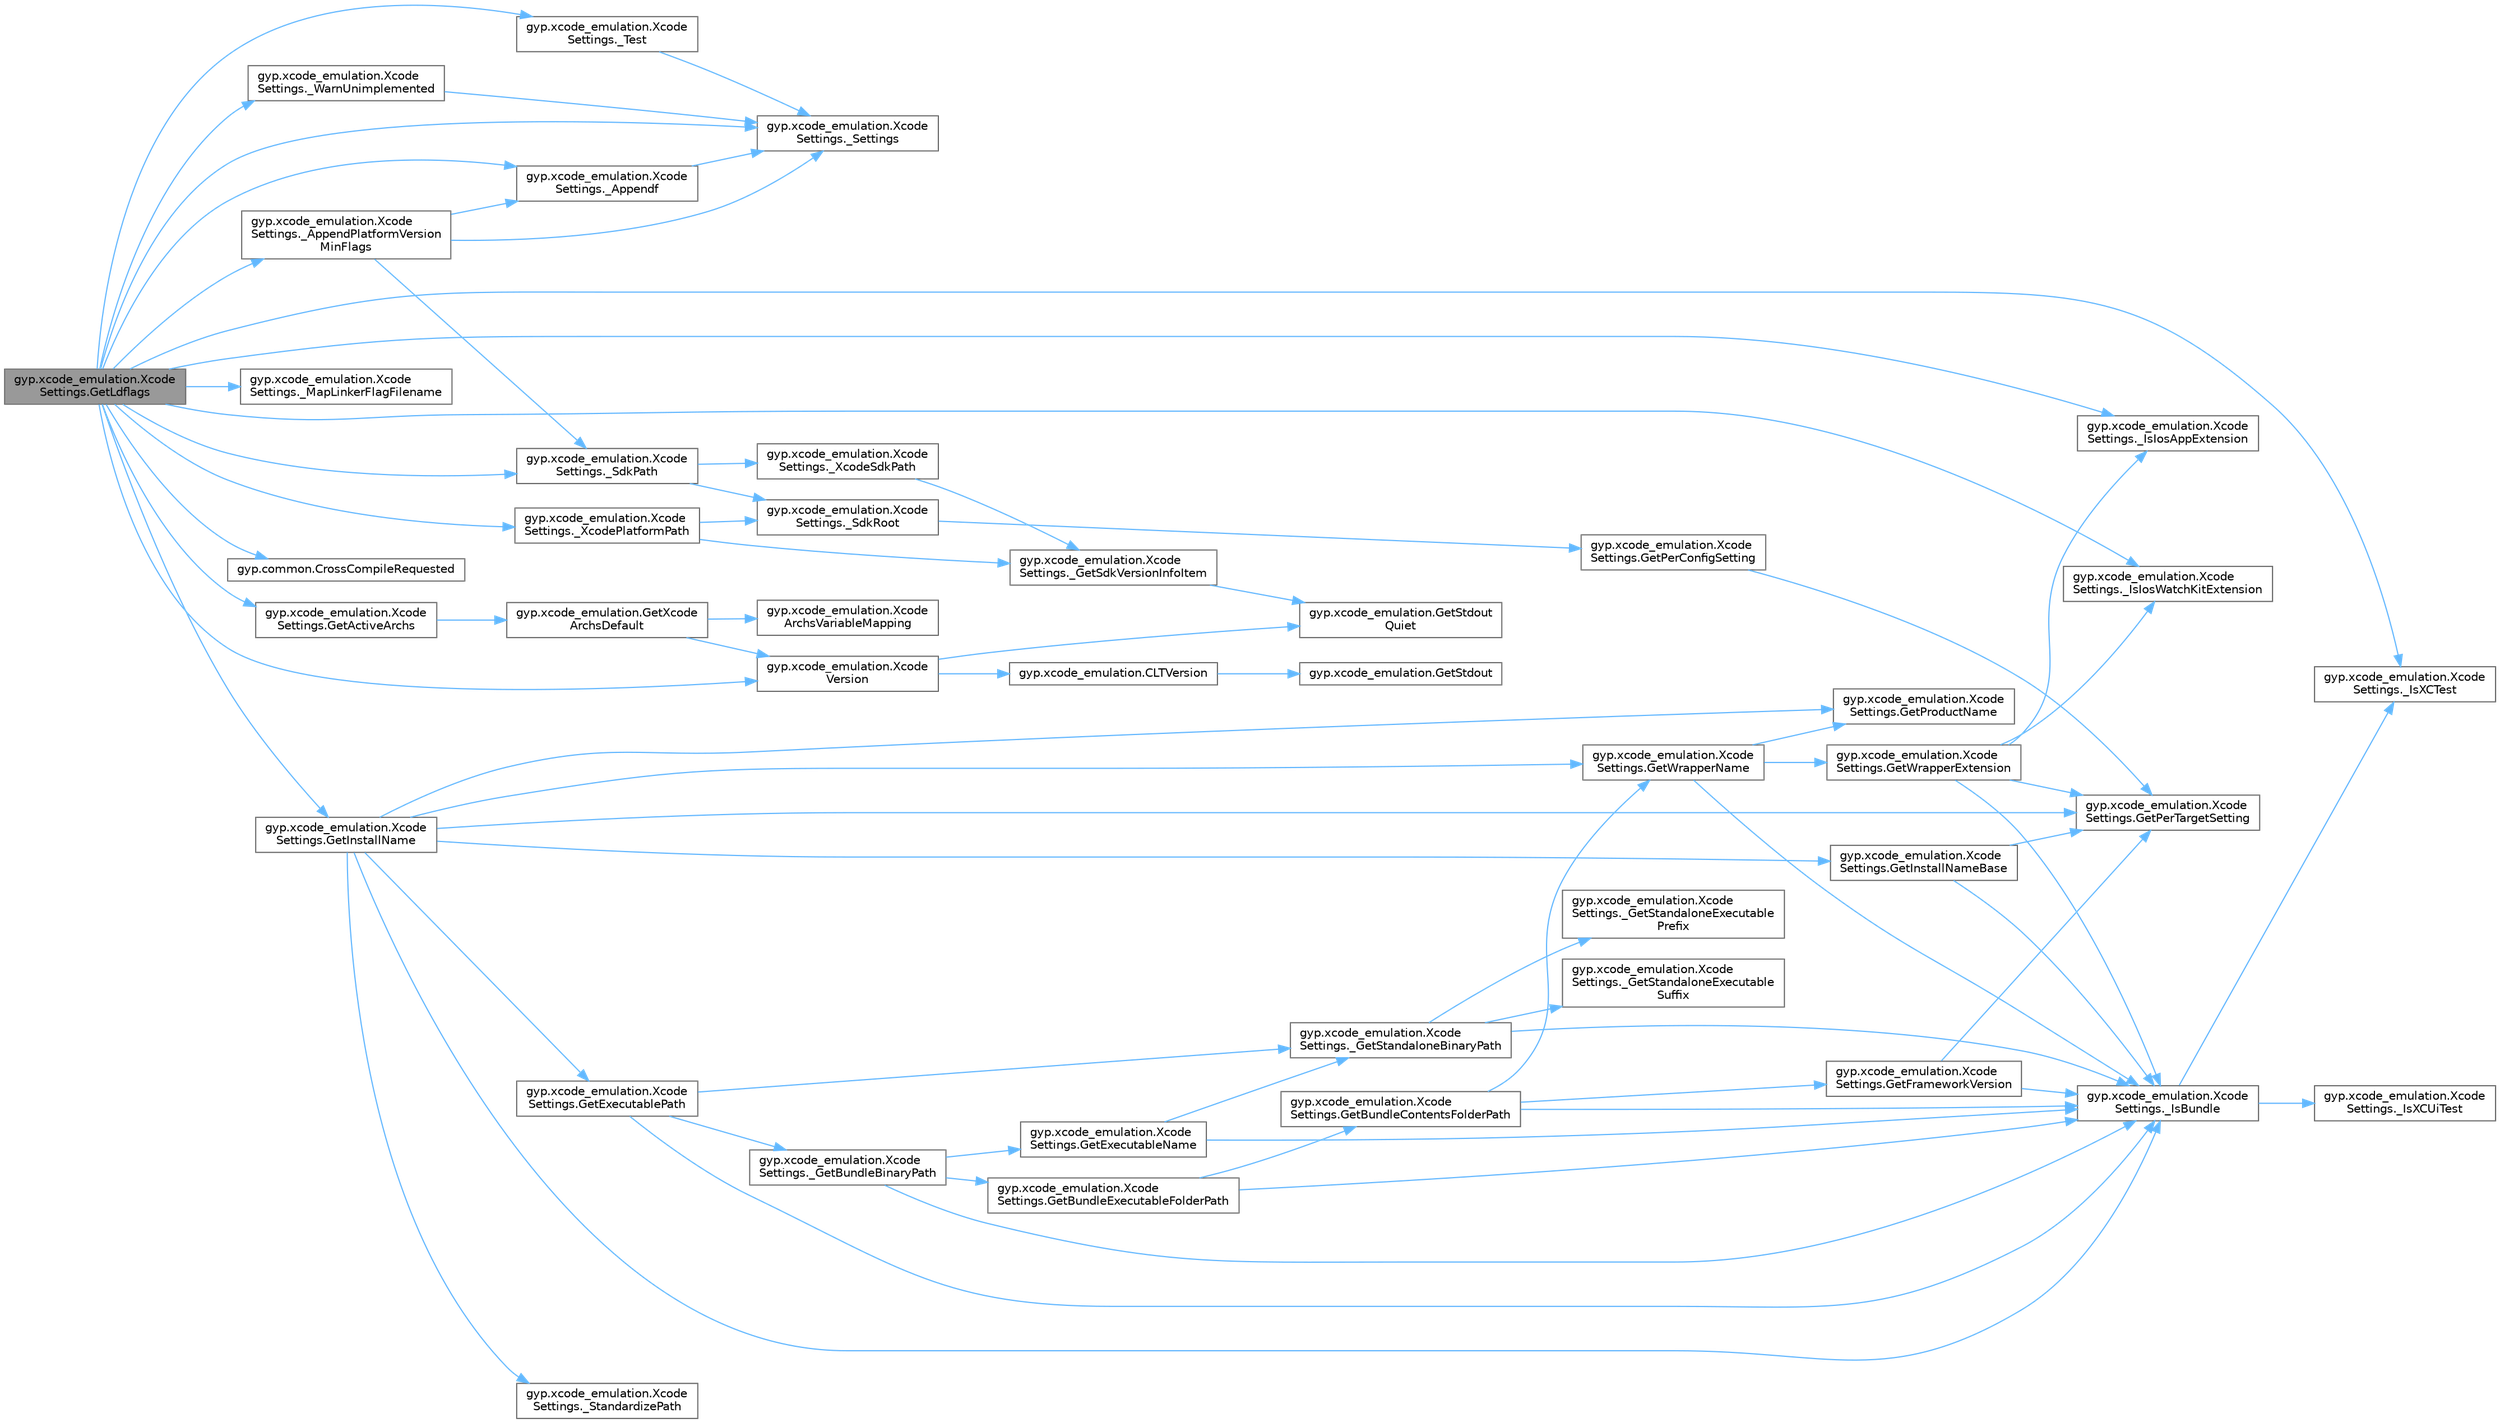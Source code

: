 digraph "gyp.xcode_emulation.XcodeSettings.GetLdflags"
{
 // LATEX_PDF_SIZE
  bgcolor="transparent";
  edge [fontname=Helvetica,fontsize=10,labelfontname=Helvetica,labelfontsize=10];
  node [fontname=Helvetica,fontsize=10,shape=box,height=0.2,width=0.4];
  rankdir="LR";
  Node1 [id="Node000001",label="gyp.xcode_emulation.Xcode\lSettings.GetLdflags",height=0.2,width=0.4,color="gray40", fillcolor="grey60", style="filled", fontcolor="black",tooltip=" "];
  Node1 -> Node2 [id="edge143_Node000001_Node000002",color="steelblue1",style="solid",tooltip=" "];
  Node2 [id="Node000002",label="gyp.xcode_emulation.Xcode\lSettings._Appendf",height=0.2,width=0.4,color="grey40", fillcolor="white", style="filled",URL="$classgyp_1_1xcode__emulation_1_1_xcode_settings.html#a7eb617995f305ce2d7999625ca768d1a",tooltip=" "];
  Node2 -> Node3 [id="edge144_Node000002_Node000003",color="steelblue1",style="solid",tooltip=" "];
  Node3 [id="Node000003",label="gyp.xcode_emulation.Xcode\lSettings._Settings",height=0.2,width=0.4,color="grey40", fillcolor="white", style="filled",URL="$classgyp_1_1xcode__emulation_1_1_xcode_settings.html#a8b8132e0908812d4b9816391b3e53de4",tooltip=" "];
  Node1 -> Node4 [id="edge145_Node000001_Node000004",color="steelblue1",style="solid",tooltip=" "];
  Node4 [id="Node000004",label="gyp.xcode_emulation.Xcode\lSettings._AppendPlatformVersion\lMinFlags",height=0.2,width=0.4,color="grey40", fillcolor="white", style="filled",URL="$classgyp_1_1xcode__emulation_1_1_xcode_settings.html#ac4e37b74e60602b9ad4a766c2ba41be7",tooltip=" "];
  Node4 -> Node2 [id="edge146_Node000004_Node000002",color="steelblue1",style="solid",tooltip=" "];
  Node4 -> Node5 [id="edge147_Node000004_Node000005",color="steelblue1",style="solid",tooltip=" "];
  Node5 [id="Node000005",label="gyp.xcode_emulation.Xcode\lSettings._SdkPath",height=0.2,width=0.4,color="grey40", fillcolor="white", style="filled",URL="$classgyp_1_1xcode__emulation_1_1_xcode_settings.html#aa8e2e5c88abf702c2236dd68f6dac9b2",tooltip=" "];
  Node5 -> Node6 [id="edge148_Node000005_Node000006",color="steelblue1",style="solid",tooltip=" "];
  Node6 [id="Node000006",label="gyp.xcode_emulation.Xcode\lSettings._SdkRoot",height=0.2,width=0.4,color="grey40", fillcolor="white", style="filled",URL="$classgyp_1_1xcode__emulation_1_1_xcode_settings.html#ab8b7473c401d5edbb8584c9697fb01bd",tooltip=" "];
  Node6 -> Node7 [id="edge149_Node000006_Node000007",color="steelblue1",style="solid",tooltip=" "];
  Node7 [id="Node000007",label="gyp.xcode_emulation.Xcode\lSettings.GetPerConfigSetting",height=0.2,width=0.4,color="grey40", fillcolor="white", style="filled",URL="$classgyp_1_1xcode__emulation_1_1_xcode_settings.html#ad57e17383dfeeb7572d2f63ae3edb212",tooltip=" "];
  Node7 -> Node8 [id="edge150_Node000007_Node000008",color="steelblue1",style="solid",tooltip=" "];
  Node8 [id="Node000008",label="gyp.xcode_emulation.Xcode\lSettings.GetPerTargetSetting",height=0.2,width=0.4,color="grey40", fillcolor="white", style="filled",URL="$classgyp_1_1xcode__emulation_1_1_xcode_settings.html#a85f77972826a242545ba3f7645719c7c",tooltip=" "];
  Node5 -> Node9 [id="edge151_Node000005_Node000009",color="steelblue1",style="solid",tooltip=" "];
  Node9 [id="Node000009",label="gyp.xcode_emulation.Xcode\lSettings._XcodeSdkPath",height=0.2,width=0.4,color="grey40", fillcolor="white", style="filled",URL="$classgyp_1_1xcode__emulation_1_1_xcode_settings.html#a4db9c4d2eebc6aab888895231392bc36",tooltip=" "];
  Node9 -> Node10 [id="edge152_Node000009_Node000010",color="steelblue1",style="solid",tooltip=" "];
  Node10 [id="Node000010",label="gyp.xcode_emulation.Xcode\lSettings._GetSdkVersionInfoItem",height=0.2,width=0.4,color="grey40", fillcolor="white", style="filled",URL="$classgyp_1_1xcode__emulation_1_1_xcode_settings.html#aa6b31026c1d9e18d56cb494926e958fd",tooltip=" "];
  Node10 -> Node11 [id="edge153_Node000010_Node000011",color="steelblue1",style="solid",tooltip=" "];
  Node11 [id="Node000011",label="gyp.xcode_emulation.GetStdout\lQuiet",height=0.2,width=0.4,color="grey40", fillcolor="white", style="filled",URL="$namespacegyp_1_1xcode__emulation.html#a5b8393af614b0e40a6da0f9329f03957",tooltip=" "];
  Node4 -> Node3 [id="edge154_Node000004_Node000003",color="steelblue1",style="solid",tooltip=" "];
  Node1 -> Node12 [id="edge155_Node000001_Node000012",color="steelblue1",style="solid",tooltip=" "];
  Node12 [id="Node000012",label="gyp.xcode_emulation.Xcode\lSettings._IsIosAppExtension",height=0.2,width=0.4,color="grey40", fillcolor="white", style="filled",URL="$classgyp_1_1xcode__emulation_1_1_xcode_settings.html#a450dd9d328e2824e6568ebb22f6805eb",tooltip=" "];
  Node1 -> Node13 [id="edge156_Node000001_Node000013",color="steelblue1",style="solid",tooltip=" "];
  Node13 [id="Node000013",label="gyp.xcode_emulation.Xcode\lSettings._IsIosWatchKitExtension",height=0.2,width=0.4,color="grey40", fillcolor="white", style="filled",URL="$classgyp_1_1xcode__emulation_1_1_xcode_settings.html#a0039ba5211cf6e469bee1d19677c532e",tooltip=" "];
  Node1 -> Node14 [id="edge157_Node000001_Node000014",color="steelblue1",style="solid",tooltip=" "];
  Node14 [id="Node000014",label="gyp.xcode_emulation.Xcode\lSettings._IsXCTest",height=0.2,width=0.4,color="grey40", fillcolor="white", style="filled",URL="$classgyp_1_1xcode__emulation_1_1_xcode_settings.html#a0a569be0f973c77de5b2d171762deb04",tooltip=" "];
  Node1 -> Node15 [id="edge158_Node000001_Node000015",color="steelblue1",style="solid",tooltip=" "];
  Node15 [id="Node000015",label="gyp.xcode_emulation.Xcode\lSettings._MapLinkerFlagFilename",height=0.2,width=0.4,color="grey40", fillcolor="white", style="filled",URL="$classgyp_1_1xcode__emulation_1_1_xcode_settings.html#aecc6489b2504f1e0288d1a4092332ab2",tooltip=" "];
  Node1 -> Node5 [id="edge159_Node000001_Node000005",color="steelblue1",style="solid",tooltip=" "];
  Node1 -> Node3 [id="edge160_Node000001_Node000003",color="steelblue1",style="solid",tooltip=" "];
  Node1 -> Node16 [id="edge161_Node000001_Node000016",color="steelblue1",style="solid",tooltip=" "];
  Node16 [id="Node000016",label="gyp.xcode_emulation.Xcode\lSettings._Test",height=0.2,width=0.4,color="grey40", fillcolor="white", style="filled",URL="$classgyp_1_1xcode__emulation_1_1_xcode_settings.html#a177d587ff4515de624dc006a68087457",tooltip=" "];
  Node16 -> Node3 [id="edge162_Node000016_Node000003",color="steelblue1",style="solid",tooltip=" "];
  Node1 -> Node17 [id="edge163_Node000001_Node000017",color="steelblue1",style="solid",tooltip=" "];
  Node17 [id="Node000017",label="gyp.xcode_emulation.Xcode\lSettings._WarnUnimplemented",height=0.2,width=0.4,color="grey40", fillcolor="white", style="filled",URL="$classgyp_1_1xcode__emulation_1_1_xcode_settings.html#ae4b77bcbd92b8a05cde00520d40d0709",tooltip=" "];
  Node17 -> Node3 [id="edge164_Node000017_Node000003",color="steelblue1",style="solid",tooltip=" "];
  Node1 -> Node18 [id="edge165_Node000001_Node000018",color="steelblue1",style="solid",tooltip=" "];
  Node18 [id="Node000018",label="gyp.xcode_emulation.Xcode\lSettings._XcodePlatformPath",height=0.2,width=0.4,color="grey40", fillcolor="white", style="filled",URL="$classgyp_1_1xcode__emulation_1_1_xcode_settings.html#ac91f65578b55708a6adb0e52edf2698e",tooltip=" "];
  Node18 -> Node10 [id="edge166_Node000018_Node000010",color="steelblue1",style="solid",tooltip=" "];
  Node18 -> Node6 [id="edge167_Node000018_Node000006",color="steelblue1",style="solid",tooltip=" "];
  Node1 -> Node19 [id="edge168_Node000001_Node000019",color="steelblue1",style="solid",tooltip=" "];
  Node19 [id="Node000019",label="gyp.common.CrossCompileRequested",height=0.2,width=0.4,color="grey40", fillcolor="white", style="filled",URL="$namespacegyp_1_1common.html#a640222462da2ef3272c47d05459eb35e",tooltip=" "];
  Node1 -> Node20 [id="edge169_Node000001_Node000020",color="steelblue1",style="solid",tooltip=" "];
  Node20 [id="Node000020",label="gyp.xcode_emulation.Xcode\lSettings.GetActiveArchs",height=0.2,width=0.4,color="grey40", fillcolor="white", style="filled",URL="$classgyp_1_1xcode__emulation_1_1_xcode_settings.html#ac9dcdf1457bdcee7057f5b40459323b1",tooltip=" "];
  Node20 -> Node21 [id="edge170_Node000020_Node000021",color="steelblue1",style="solid",tooltip=" "];
  Node21 [id="Node000021",label="gyp.xcode_emulation.GetXcode\lArchsDefault",height=0.2,width=0.4,color="grey40", fillcolor="white", style="filled",URL="$namespacegyp_1_1xcode__emulation.html#a7aaa8ba8c7b972eff1e2b83b5f9cdfb4",tooltip=" "];
  Node21 -> Node22 [id="edge171_Node000021_Node000022",color="steelblue1",style="solid",tooltip=" "];
  Node22 [id="Node000022",label="gyp.xcode_emulation.Xcode\lArchsVariableMapping",height=0.2,width=0.4,color="grey40", fillcolor="white", style="filled",URL="$namespacegyp_1_1xcode__emulation.html#ac7137ac7e1fc35b7033f1699a218464e",tooltip=" "];
  Node21 -> Node23 [id="edge172_Node000021_Node000023",color="steelblue1",style="solid",tooltip=" "];
  Node23 [id="Node000023",label="gyp.xcode_emulation.Xcode\lVersion",height=0.2,width=0.4,color="grey40", fillcolor="white", style="filled",URL="$namespacegyp_1_1xcode__emulation.html#a1a72502b1aac015a0a76ecc2af66b973",tooltip=" "];
  Node23 -> Node24 [id="edge173_Node000023_Node000024",color="steelblue1",style="solid",tooltip=" "];
  Node24 [id="Node000024",label="gyp.xcode_emulation.CLTVersion",height=0.2,width=0.4,color="grey40", fillcolor="white", style="filled",URL="$namespacegyp_1_1xcode__emulation.html#a6181e86c098369dc23a157dcfd23853b",tooltip=" "];
  Node24 -> Node25 [id="edge174_Node000024_Node000025",color="steelblue1",style="solid",tooltip=" "];
  Node25 [id="Node000025",label="gyp.xcode_emulation.GetStdout",height=0.2,width=0.4,color="grey40", fillcolor="white", style="filled",URL="$namespacegyp_1_1xcode__emulation.html#aabad68c9d4c7da2ff4321c00e587657d",tooltip=" "];
  Node23 -> Node11 [id="edge175_Node000023_Node000011",color="steelblue1",style="solid",tooltip=" "];
  Node1 -> Node26 [id="edge176_Node000001_Node000026",color="steelblue1",style="solid",tooltip=" "];
  Node26 [id="Node000026",label="gyp.xcode_emulation.Xcode\lSettings.GetInstallName",height=0.2,width=0.4,color="grey40", fillcolor="white", style="filled",URL="$classgyp_1_1xcode__emulation_1_1_xcode_settings.html#aeedc331afbe04737c26ddd2c48dbffdf",tooltip=" "];
  Node26 -> Node27 [id="edge177_Node000026_Node000027",color="steelblue1",style="solid",tooltip=" "];
  Node27 [id="Node000027",label="gyp.xcode_emulation.Xcode\lSettings._IsBundle",height=0.2,width=0.4,color="grey40", fillcolor="white", style="filled",URL="$classgyp_1_1xcode__emulation_1_1_xcode_settings.html#ace3d43d99d3685687b42255850e78259",tooltip=" "];
  Node27 -> Node14 [id="edge178_Node000027_Node000014",color="steelblue1",style="solid",tooltip=" "];
  Node27 -> Node28 [id="edge179_Node000027_Node000028",color="steelblue1",style="solid",tooltip=" "];
  Node28 [id="Node000028",label="gyp.xcode_emulation.Xcode\lSettings._IsXCUiTest",height=0.2,width=0.4,color="grey40", fillcolor="white", style="filled",URL="$classgyp_1_1xcode__emulation_1_1_xcode_settings.html#ae92bc171400547ad22f102388df724f8",tooltip=" "];
  Node26 -> Node29 [id="edge180_Node000026_Node000029",color="steelblue1",style="solid",tooltip=" "];
  Node29 [id="Node000029",label="gyp.xcode_emulation.Xcode\lSettings._StandardizePath",height=0.2,width=0.4,color="grey40", fillcolor="white", style="filled",URL="$classgyp_1_1xcode__emulation_1_1_xcode_settings.html#a36db1d366d6b7f451d8e46f4f5df8b36",tooltip=" "];
  Node26 -> Node30 [id="edge181_Node000026_Node000030",color="steelblue1",style="solid",tooltip=" "];
  Node30 [id="Node000030",label="gyp.xcode_emulation.Xcode\lSettings.GetExecutablePath",height=0.2,width=0.4,color="grey40", fillcolor="white", style="filled",URL="$classgyp_1_1xcode__emulation_1_1_xcode_settings.html#aea50ebe98b35634d5ef740e342cf4bfb",tooltip=" "];
  Node30 -> Node31 [id="edge182_Node000030_Node000031",color="steelblue1",style="solid",tooltip=" "];
  Node31 [id="Node000031",label="gyp.xcode_emulation.Xcode\lSettings._GetBundleBinaryPath",height=0.2,width=0.4,color="grey40", fillcolor="white", style="filled",URL="$classgyp_1_1xcode__emulation_1_1_xcode_settings.html#a57e29012060beb42f9d01d9ec78364a8",tooltip=" "];
  Node31 -> Node27 [id="edge183_Node000031_Node000027",color="steelblue1",style="solid",tooltip=" "];
  Node31 -> Node32 [id="edge184_Node000031_Node000032",color="steelblue1",style="solid",tooltip=" "];
  Node32 [id="Node000032",label="gyp.xcode_emulation.Xcode\lSettings.GetBundleExecutableFolderPath",height=0.2,width=0.4,color="grey40", fillcolor="white", style="filled",URL="$classgyp_1_1xcode__emulation_1_1_xcode_settings.html#a9223bbef1dd02e926b8f279d00bb22f4",tooltip=" "];
  Node32 -> Node27 [id="edge185_Node000032_Node000027",color="steelblue1",style="solid",tooltip=" "];
  Node32 -> Node33 [id="edge186_Node000032_Node000033",color="steelblue1",style="solid",tooltip=" "];
  Node33 [id="Node000033",label="gyp.xcode_emulation.Xcode\lSettings.GetBundleContentsFolderPath",height=0.2,width=0.4,color="grey40", fillcolor="white", style="filled",URL="$classgyp_1_1xcode__emulation_1_1_xcode_settings.html#a03b1307dbbda2138f7e6921e96f4b3e1",tooltip=" "];
  Node33 -> Node27 [id="edge187_Node000033_Node000027",color="steelblue1",style="solid",tooltip=" "];
  Node33 -> Node34 [id="edge188_Node000033_Node000034",color="steelblue1",style="solid",tooltip=" "];
  Node34 [id="Node000034",label="gyp.xcode_emulation.Xcode\lSettings.GetFrameworkVersion",height=0.2,width=0.4,color="grey40", fillcolor="white", style="filled",URL="$classgyp_1_1xcode__emulation_1_1_xcode_settings.html#a2d2abc1af703cfc9c51a6e9870006a6a",tooltip=" "];
  Node34 -> Node27 [id="edge189_Node000034_Node000027",color="steelblue1",style="solid",tooltip=" "];
  Node34 -> Node8 [id="edge190_Node000034_Node000008",color="steelblue1",style="solid",tooltip=" "];
  Node33 -> Node35 [id="edge191_Node000033_Node000035",color="steelblue1",style="solid",tooltip=" "];
  Node35 [id="Node000035",label="gyp.xcode_emulation.Xcode\lSettings.GetWrapperName",height=0.2,width=0.4,color="grey40", fillcolor="white", style="filled",URL="$classgyp_1_1xcode__emulation_1_1_xcode_settings.html#aca6c7f89267c0c3cd3ec6096a6f601ab",tooltip=" "];
  Node35 -> Node27 [id="edge192_Node000035_Node000027",color="steelblue1",style="solid",tooltip=" "];
  Node35 -> Node36 [id="edge193_Node000035_Node000036",color="steelblue1",style="solid",tooltip=" "];
  Node36 [id="Node000036",label="gyp.xcode_emulation.Xcode\lSettings.GetProductName",height=0.2,width=0.4,color="grey40", fillcolor="white", style="filled",URL="$classgyp_1_1xcode__emulation_1_1_xcode_settings.html#a00296b1f3b90ce009c7e6714c8e310cc",tooltip=" "];
  Node35 -> Node37 [id="edge194_Node000035_Node000037",color="steelblue1",style="solid",tooltip=" "];
  Node37 [id="Node000037",label="gyp.xcode_emulation.Xcode\lSettings.GetWrapperExtension",height=0.2,width=0.4,color="grey40", fillcolor="white", style="filled",URL="$classgyp_1_1xcode__emulation_1_1_xcode_settings.html#a24c8c9d06ce73350efbc8c28fcec269e",tooltip=" "];
  Node37 -> Node27 [id="edge195_Node000037_Node000027",color="steelblue1",style="solid",tooltip=" "];
  Node37 -> Node12 [id="edge196_Node000037_Node000012",color="steelblue1",style="solid",tooltip=" "];
  Node37 -> Node13 [id="edge197_Node000037_Node000013",color="steelblue1",style="solid",tooltip=" "];
  Node37 -> Node8 [id="edge198_Node000037_Node000008",color="steelblue1",style="solid",tooltip=" "];
  Node31 -> Node38 [id="edge199_Node000031_Node000038",color="steelblue1",style="solid",tooltip=" "];
  Node38 [id="Node000038",label="gyp.xcode_emulation.Xcode\lSettings.GetExecutableName",height=0.2,width=0.4,color="grey40", fillcolor="white", style="filled",URL="$classgyp_1_1xcode__emulation_1_1_xcode_settings.html#aa0cb8a11f95260a02dd60ae5dae13fee",tooltip=" "];
  Node38 -> Node39 [id="edge200_Node000038_Node000039",color="steelblue1",style="solid",tooltip=" "];
  Node39 [id="Node000039",label="gyp.xcode_emulation.Xcode\lSettings._GetStandaloneBinaryPath",height=0.2,width=0.4,color="grey40", fillcolor="white", style="filled",URL="$classgyp_1_1xcode__emulation_1_1_xcode_settings.html#a180a21766c7b2d9e68070996534a04e0",tooltip=" "];
  Node39 -> Node40 [id="edge201_Node000039_Node000040",color="steelblue1",style="solid",tooltip=" "];
  Node40 [id="Node000040",label="gyp.xcode_emulation.Xcode\lSettings._GetStandaloneExecutable\lPrefix",height=0.2,width=0.4,color="grey40", fillcolor="white", style="filled",URL="$classgyp_1_1xcode__emulation_1_1_xcode_settings.html#aeab2069979244051e21632bca7fd46e7",tooltip=" "];
  Node39 -> Node41 [id="edge202_Node000039_Node000041",color="steelblue1",style="solid",tooltip=" "];
  Node41 [id="Node000041",label="gyp.xcode_emulation.Xcode\lSettings._GetStandaloneExecutable\lSuffix",height=0.2,width=0.4,color="grey40", fillcolor="white", style="filled",URL="$classgyp_1_1xcode__emulation_1_1_xcode_settings.html#a34c6966b5ff0752bfe018147ff3b2cb3",tooltip=" "];
  Node39 -> Node27 [id="edge203_Node000039_Node000027",color="steelblue1",style="solid",tooltip=" "];
  Node38 -> Node27 [id="edge204_Node000038_Node000027",color="steelblue1",style="solid",tooltip=" "];
  Node30 -> Node39 [id="edge205_Node000030_Node000039",color="steelblue1",style="solid",tooltip=" "];
  Node30 -> Node27 [id="edge206_Node000030_Node000027",color="steelblue1",style="solid",tooltip=" "];
  Node26 -> Node42 [id="edge207_Node000026_Node000042",color="steelblue1",style="solid",tooltip=" "];
  Node42 [id="Node000042",label="gyp.xcode_emulation.Xcode\lSettings.GetInstallNameBase",height=0.2,width=0.4,color="grey40", fillcolor="white", style="filled",URL="$classgyp_1_1xcode__emulation_1_1_xcode_settings.html#ac331cbb0ce54470761b4c2e625baeb58",tooltip=" "];
  Node42 -> Node27 [id="edge208_Node000042_Node000027",color="steelblue1",style="solid",tooltip=" "];
  Node42 -> Node8 [id="edge209_Node000042_Node000008",color="steelblue1",style="solid",tooltip=" "];
  Node26 -> Node8 [id="edge210_Node000026_Node000008",color="steelblue1",style="solid",tooltip=" "];
  Node26 -> Node36 [id="edge211_Node000026_Node000036",color="steelblue1",style="solid",tooltip=" "];
  Node26 -> Node35 [id="edge212_Node000026_Node000035",color="steelblue1",style="solid",tooltip=" "];
  Node1 -> Node23 [id="edge213_Node000001_Node000023",color="steelblue1",style="solid",tooltip=" "];
}
